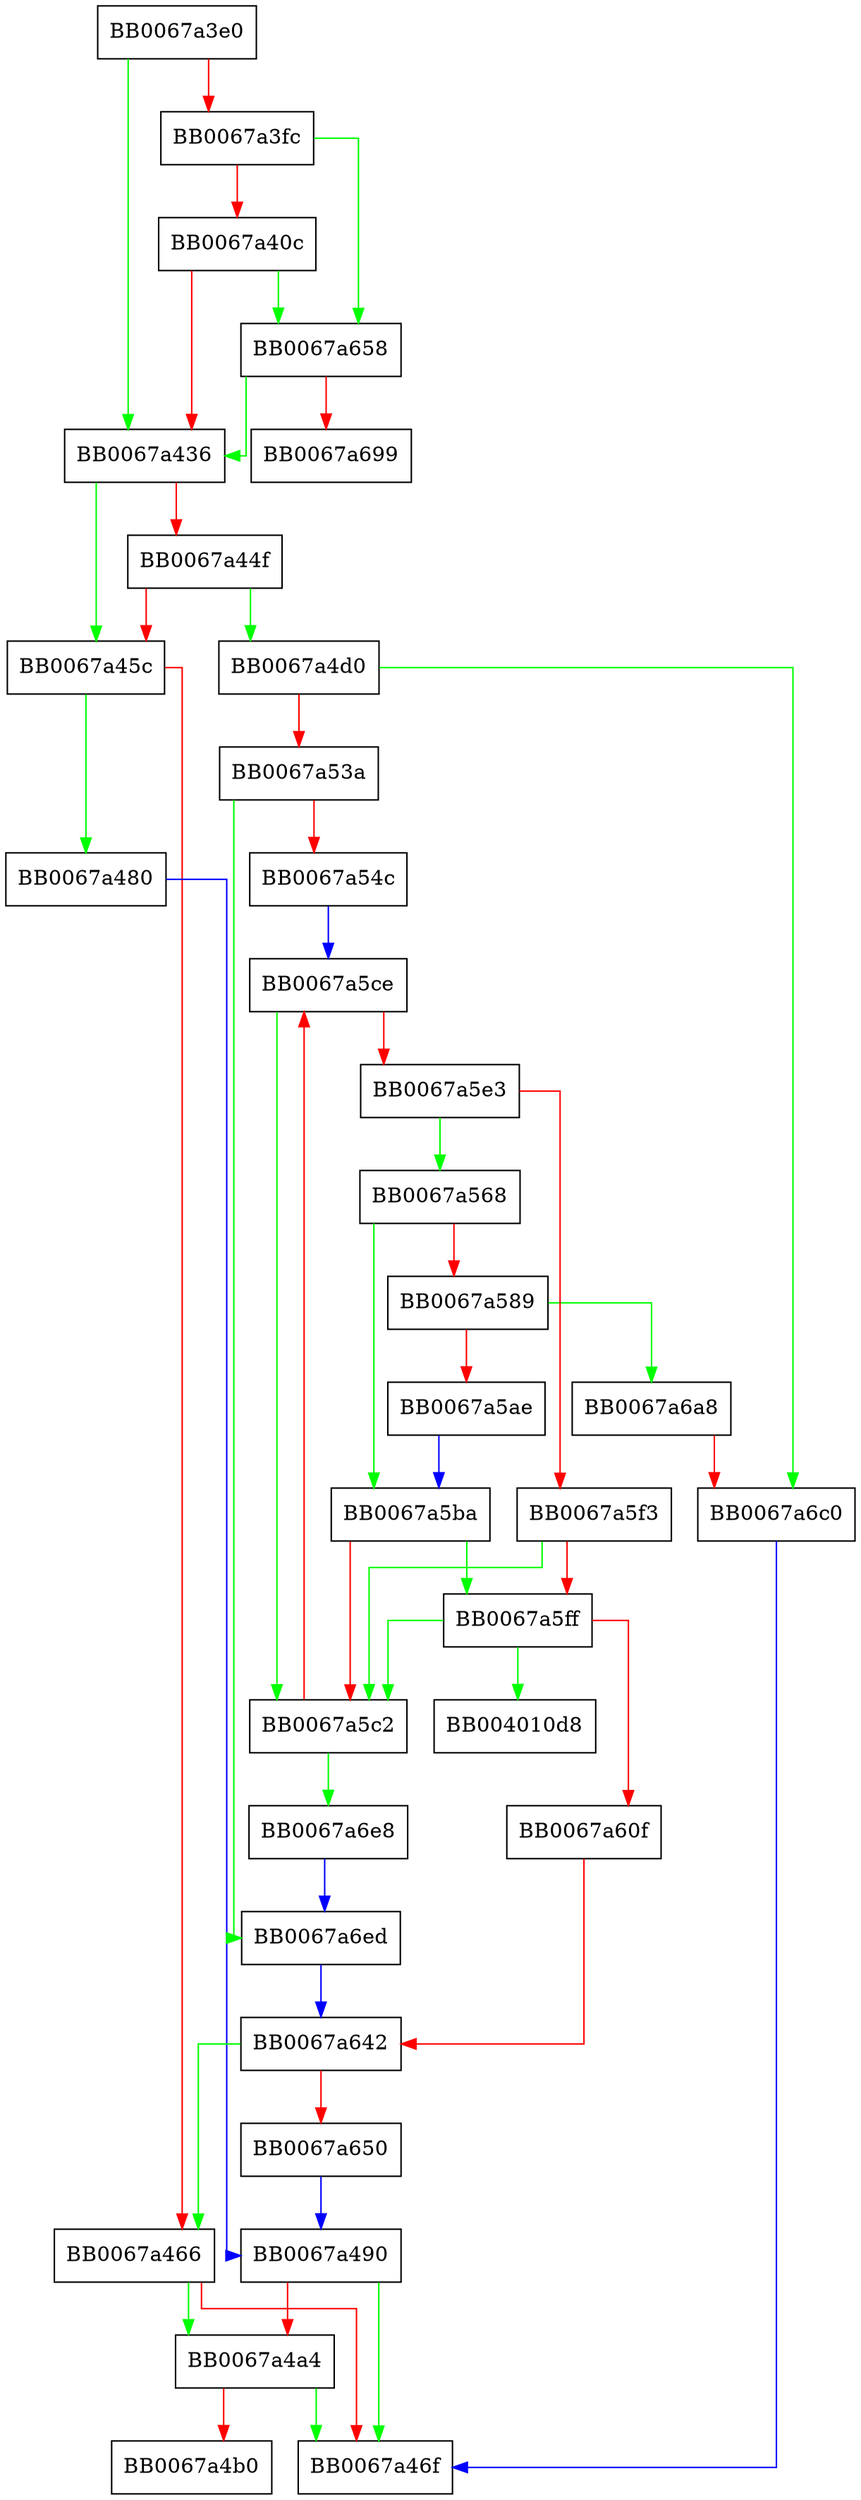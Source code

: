 digraph x509_verify_rpk {
  node [shape="box"];
  graph [splines=ortho];
  BB0067a3e0 -> BB0067a436 [color="green"];
  BB0067a3e0 -> BB0067a3fc [color="red"];
  BB0067a3fc -> BB0067a658 [color="green"];
  BB0067a3fc -> BB0067a40c [color="red"];
  BB0067a40c -> BB0067a658 [color="green"];
  BB0067a40c -> BB0067a436 [color="red"];
  BB0067a436 -> BB0067a45c [color="green"];
  BB0067a436 -> BB0067a44f [color="red"];
  BB0067a44f -> BB0067a4d0 [color="green"];
  BB0067a44f -> BB0067a45c [color="red"];
  BB0067a45c -> BB0067a480 [color="green"];
  BB0067a45c -> BB0067a466 [color="red"];
  BB0067a466 -> BB0067a4a4 [color="green"];
  BB0067a466 -> BB0067a46f [color="red"];
  BB0067a480 -> BB0067a490 [color="blue"];
  BB0067a490 -> BB0067a46f [color="green"];
  BB0067a490 -> BB0067a4a4 [color="red"];
  BB0067a4a4 -> BB0067a46f [color="green"];
  BB0067a4a4 -> BB0067a4b0 [color="red"];
  BB0067a4d0 -> BB0067a6c0 [color="green"];
  BB0067a4d0 -> BB0067a53a [color="red"];
  BB0067a53a -> BB0067a6ed [color="green"];
  BB0067a53a -> BB0067a54c [color="red"];
  BB0067a54c -> BB0067a5ce [color="blue"];
  BB0067a568 -> BB0067a5ba [color="green"];
  BB0067a568 -> BB0067a589 [color="red"];
  BB0067a589 -> BB0067a6a8 [color="green"];
  BB0067a589 -> BB0067a5ae [color="red"];
  BB0067a5ae -> BB0067a5ba [color="blue"];
  BB0067a5ba -> BB0067a5ff [color="green"];
  BB0067a5ba -> BB0067a5c2 [color="red"];
  BB0067a5c2 -> BB0067a6e8 [color="green"];
  BB0067a5c2 -> BB0067a5ce [color="red"];
  BB0067a5ce -> BB0067a5c2 [color="green"];
  BB0067a5ce -> BB0067a5e3 [color="red"];
  BB0067a5e3 -> BB0067a568 [color="green"];
  BB0067a5e3 -> BB0067a5f3 [color="red"];
  BB0067a5f3 -> BB0067a5c2 [color="green"];
  BB0067a5f3 -> BB0067a5ff [color="red"];
  BB0067a5ff -> BB004010d8 [color="green"];
  BB0067a5ff -> BB0067a5c2 [color="green"];
  BB0067a5ff -> BB0067a60f [color="red"];
  BB0067a60f -> BB0067a642 [color="red"];
  BB0067a642 -> BB0067a466 [color="green"];
  BB0067a642 -> BB0067a650 [color="red"];
  BB0067a650 -> BB0067a490 [color="blue"];
  BB0067a658 -> BB0067a436 [color="green"];
  BB0067a658 -> BB0067a699 [color="red"];
  BB0067a6a8 -> BB0067a6c0 [color="red"];
  BB0067a6c0 -> BB0067a46f [color="blue"];
  BB0067a6e8 -> BB0067a6ed [color="blue"];
  BB0067a6ed -> BB0067a642 [color="blue"];
}
